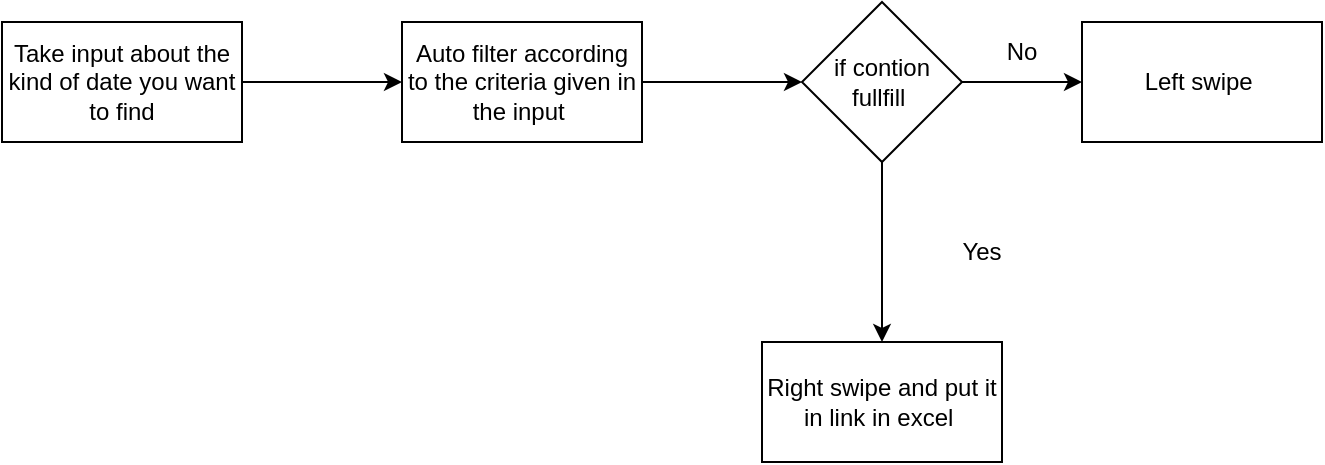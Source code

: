 <mxfile version="24.3.1" type="github">
  <diagram name="Page-1" id="BuAaTBRfFk0ULipQXuxl">
    <mxGraphModel dx="794" dy="412" grid="1" gridSize="10" guides="1" tooltips="1" connect="1" arrows="1" fold="1" page="1" pageScale="1" pageWidth="850" pageHeight="1100" math="0" shadow="0">
      <root>
        <mxCell id="0" />
        <mxCell id="1" parent="0" />
        <mxCell id="aJDgzIl4dlksGv_rvpXn-3" value="" style="edgeStyle=orthogonalEdgeStyle;rounded=0;orthogonalLoop=1;jettySize=auto;html=1;" edge="1" parent="1" source="aJDgzIl4dlksGv_rvpXn-1" target="aJDgzIl4dlksGv_rvpXn-2">
          <mxGeometry relative="1" as="geometry" />
        </mxCell>
        <mxCell id="aJDgzIl4dlksGv_rvpXn-1" value="Take input about the kind of date you want to find" style="rounded=0;whiteSpace=wrap;html=1;" vertex="1" parent="1">
          <mxGeometry x="200" y="710" width="120" height="60" as="geometry" />
        </mxCell>
        <mxCell id="aJDgzIl4dlksGv_rvpXn-5" value="" style="edgeStyle=orthogonalEdgeStyle;rounded=0;orthogonalLoop=1;jettySize=auto;html=1;" edge="1" parent="1" source="aJDgzIl4dlksGv_rvpXn-2">
          <mxGeometry relative="1" as="geometry">
            <mxPoint x="600" y="740" as="targetPoint" />
          </mxGeometry>
        </mxCell>
        <mxCell id="aJDgzIl4dlksGv_rvpXn-2" value="Auto filter according to the criteria given in the input&amp;nbsp;" style="whiteSpace=wrap;html=1;rounded=0;" vertex="1" parent="1">
          <mxGeometry x="400" y="710" width="120" height="60" as="geometry" />
        </mxCell>
        <mxCell id="aJDgzIl4dlksGv_rvpXn-8" value="" style="edgeStyle=orthogonalEdgeStyle;rounded=0;orthogonalLoop=1;jettySize=auto;html=1;" edge="1" parent="1" source="aJDgzIl4dlksGv_rvpXn-6" target="aJDgzIl4dlksGv_rvpXn-7">
          <mxGeometry relative="1" as="geometry" />
        </mxCell>
        <mxCell id="aJDgzIl4dlksGv_rvpXn-10" value="" style="edgeStyle=orthogonalEdgeStyle;rounded=0;orthogonalLoop=1;jettySize=auto;html=1;" edge="1" parent="1" source="aJDgzIl4dlksGv_rvpXn-6" target="aJDgzIl4dlksGv_rvpXn-9">
          <mxGeometry relative="1" as="geometry" />
        </mxCell>
        <mxCell id="aJDgzIl4dlksGv_rvpXn-6" value="if contion fullfill&amp;nbsp;" style="rhombus;whiteSpace=wrap;html=1;" vertex="1" parent="1">
          <mxGeometry x="600" y="700" width="80" height="80" as="geometry" />
        </mxCell>
        <mxCell id="aJDgzIl4dlksGv_rvpXn-7" value="Right swipe and put it in link in excel&amp;nbsp;" style="whiteSpace=wrap;html=1;" vertex="1" parent="1">
          <mxGeometry x="580" y="870" width="120" height="60" as="geometry" />
        </mxCell>
        <mxCell id="aJDgzIl4dlksGv_rvpXn-9" value="Left swipe&amp;nbsp;" style="whiteSpace=wrap;html=1;" vertex="1" parent="1">
          <mxGeometry x="740" y="710" width="120" height="60" as="geometry" />
        </mxCell>
        <mxCell id="aJDgzIl4dlksGv_rvpXn-11" value="No" style="text;html=1;align=center;verticalAlign=middle;whiteSpace=wrap;rounded=0;" vertex="1" parent="1">
          <mxGeometry x="680" y="710" width="60" height="30" as="geometry" />
        </mxCell>
        <mxCell id="aJDgzIl4dlksGv_rvpXn-12" value="Yes" style="text;html=1;align=center;verticalAlign=middle;whiteSpace=wrap;rounded=0;" vertex="1" parent="1">
          <mxGeometry x="660" y="810" width="60" height="30" as="geometry" />
        </mxCell>
      </root>
    </mxGraphModel>
  </diagram>
</mxfile>
